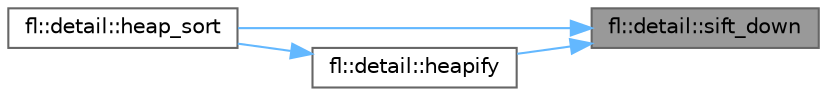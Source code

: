 digraph "fl::detail::sift_down"
{
 // INTERACTIVE_SVG=YES
 // LATEX_PDF_SIZE
  bgcolor="transparent";
  edge [fontname=Helvetica,fontsize=10,labelfontname=Helvetica,labelfontsize=10];
  node [fontname=Helvetica,fontsize=10,shape=box,height=0.2,width=0.4];
  rankdir="RL";
  Node1 [id="Node000001",label="fl::detail::sift_down",height=0.2,width=0.4,color="gray40", fillcolor="grey60", style="filled", fontcolor="black",tooltip=" "];
  Node1 -> Node2 [id="edge1_Node000001_Node000002",dir="back",color="steelblue1",style="solid",tooltip=" "];
  Node2 [id="Node000002",label="fl::detail::heap_sort",height=0.2,width=0.4,color="grey40", fillcolor="white", style="filled",URL="$df/d9e/namespacefl_1_1detail_a65d8f9d537301da150462a7e57119753.html#a65d8f9d537301da150462a7e57119753",tooltip=" "];
  Node1 -> Node3 [id="edge2_Node000001_Node000003",dir="back",color="steelblue1",style="solid",tooltip=" "];
  Node3 [id="Node000003",label="fl::detail::heapify",height=0.2,width=0.4,color="grey40", fillcolor="white", style="filled",URL="$df/d9e/namespacefl_1_1detail_a82da88f317b2e5ccf9f9a1a2bae77352.html#a82da88f317b2e5ccf9f9a1a2bae77352",tooltip=" "];
  Node3 -> Node2 [id="edge3_Node000003_Node000002",dir="back",color="steelblue1",style="solid",tooltip=" "];
}

